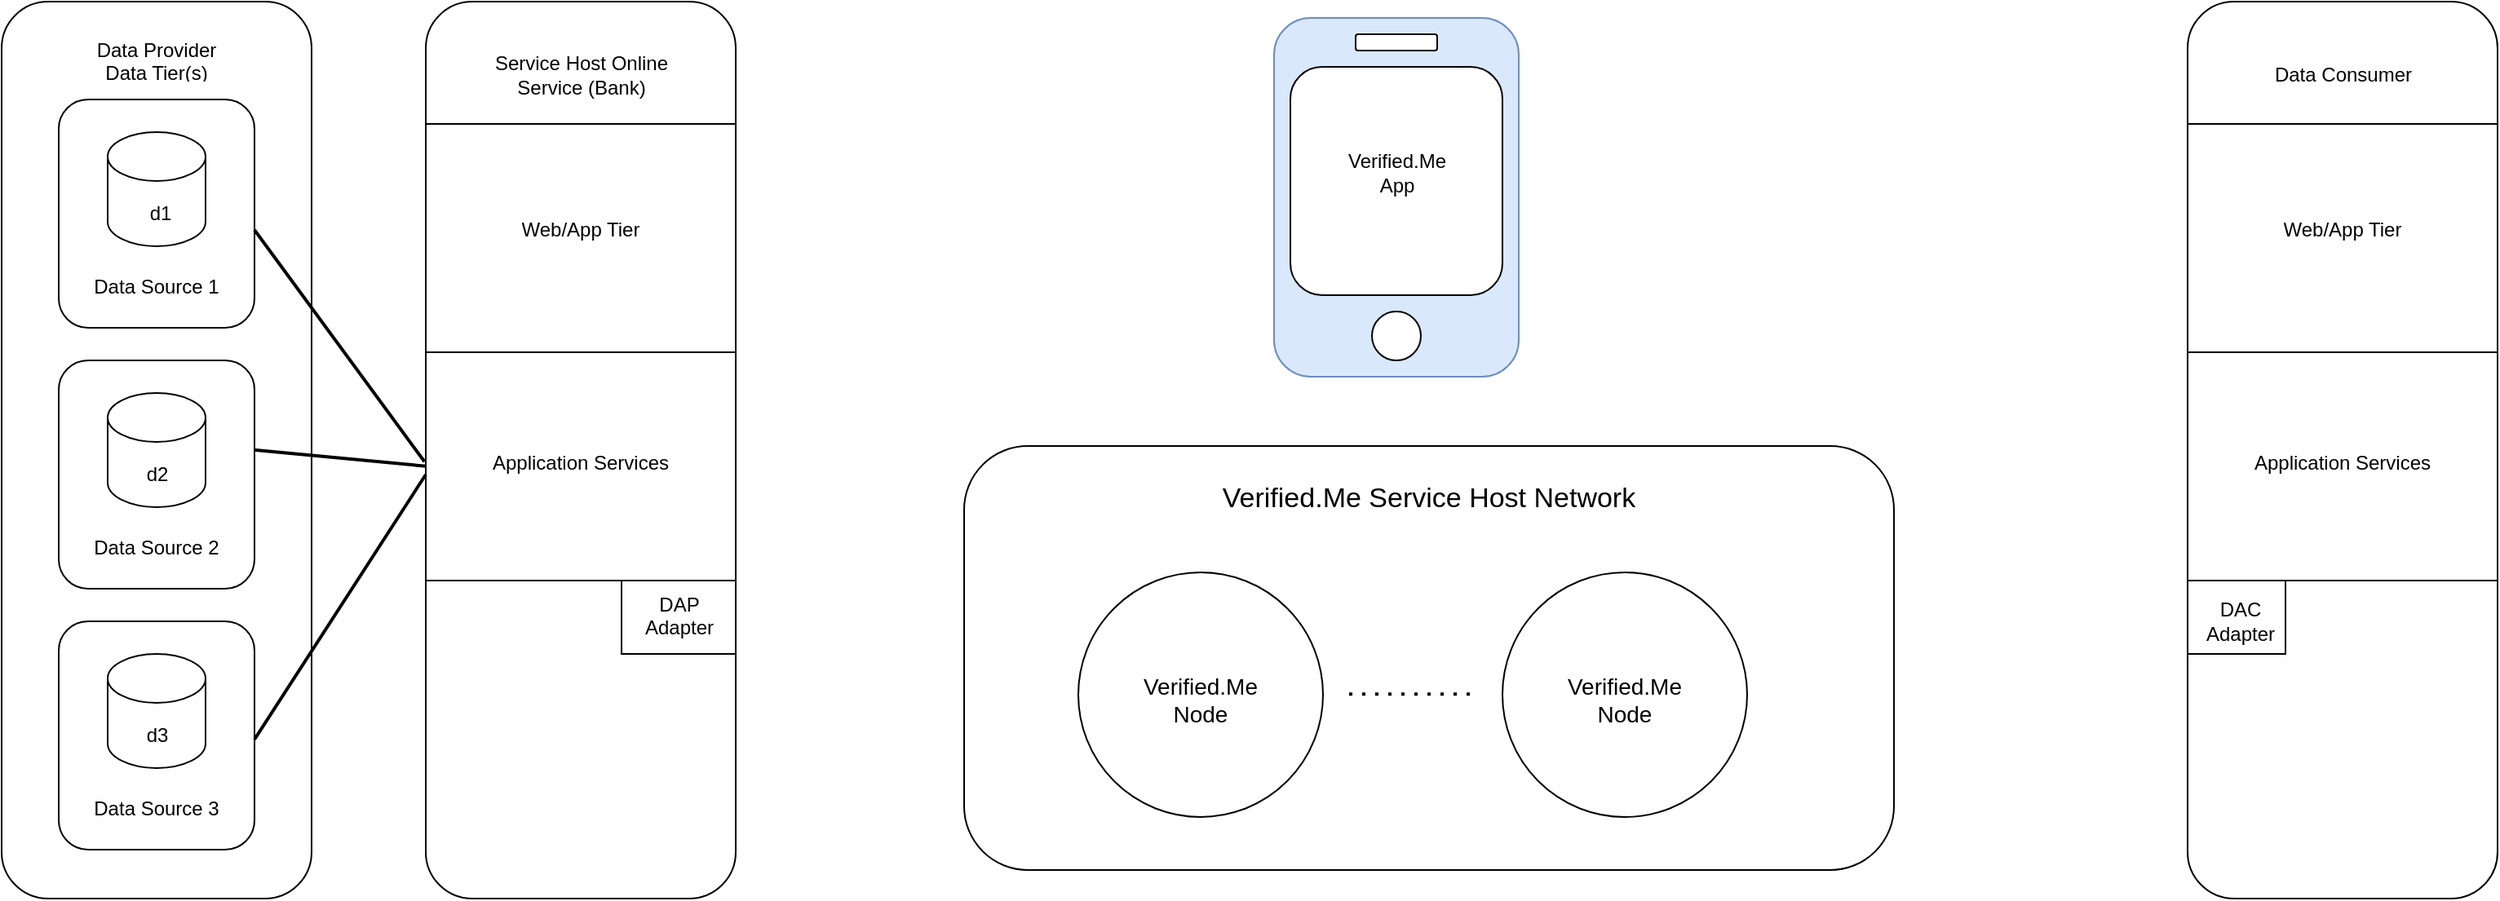 <mxfile version="20.6.2" type="github">
  <diagram id="KSw2pq7QWvrgQZUM4CQr" name="Page-1">
    <mxGraphModel dx="1350" dy="793" grid="1" gridSize="10" guides="1" tooltips="1" connect="1" arrows="1" fold="1" page="1" pageScale="1" pageWidth="850" pageHeight="1100" math="0" shadow="0">
      <root>
        <mxCell id="0" />
        <mxCell id="1" parent="0" />
        <mxCell id="ym_wlVn3fW00bw_4UrsF-1" value="" style="rounded=1;whiteSpace=wrap;html=1;" vertex="1" parent="1">
          <mxGeometry x="40" y="290" width="190" height="550" as="geometry" />
        </mxCell>
        <UserObject label="&lt;div&gt;Data Provider&lt;/div&gt;&lt;div&gt;Data Tier(s)&lt;br&gt;&lt;/div&gt;" placeholders="1" name="Variable" id="ym_wlVn3fW00bw_4UrsF-2">
          <mxCell style="text;html=1;strokeColor=none;fillColor=none;align=center;verticalAlign=middle;whiteSpace=wrap;overflow=hidden;" vertex="1" parent="1">
            <mxGeometry x="95" y="310" width="80" height="30" as="geometry" />
          </mxCell>
        </UserObject>
        <mxCell id="ym_wlVn3fW00bw_4UrsF-7" value="" style="rounded=1;whiteSpace=wrap;html=1;" vertex="1" parent="1">
          <mxGeometry x="75" y="350" width="120" height="140" as="geometry" />
        </mxCell>
        <mxCell id="ym_wlVn3fW00bw_4UrsF-8" value="" style="shape=cylinder3;whiteSpace=wrap;html=1;boundedLbl=1;backgroundOutline=1;size=15;" vertex="1" parent="1">
          <mxGeometry x="105" y="370" width="60" height="70" as="geometry" />
        </mxCell>
        <mxCell id="ym_wlVn3fW00bw_4UrsF-9" value="" style="rounded=1;whiteSpace=wrap;html=1;" vertex="1" parent="1">
          <mxGeometry x="75" y="510" width="120" height="140" as="geometry" />
        </mxCell>
        <mxCell id="ym_wlVn3fW00bw_4UrsF-10" value="" style="shape=cylinder3;whiteSpace=wrap;html=1;boundedLbl=1;backgroundOutline=1;size=15;" vertex="1" parent="1">
          <mxGeometry x="105" y="530" width="60" height="70" as="geometry" />
        </mxCell>
        <mxCell id="ym_wlVn3fW00bw_4UrsF-11" value="" style="rounded=1;whiteSpace=wrap;html=1;" vertex="1" parent="1">
          <mxGeometry x="75" y="670" width="120" height="140" as="geometry" />
        </mxCell>
        <mxCell id="ym_wlVn3fW00bw_4UrsF-12" value="" style="shape=cylinder3;whiteSpace=wrap;html=1;boundedLbl=1;backgroundOutline=1;size=15;" vertex="1" parent="1">
          <mxGeometry x="105" y="690" width="60" height="70" as="geometry" />
        </mxCell>
        <UserObject label="Data Source 1" placeholders="1" name="Variable" id="ym_wlVn3fW00bw_4UrsF-13">
          <mxCell style="text;html=1;strokeColor=none;fillColor=none;align=center;verticalAlign=middle;whiteSpace=wrap;overflow=hidden;" vertex="1" parent="1">
            <mxGeometry x="95" y="450" width="80" height="30" as="geometry" />
          </mxCell>
        </UserObject>
        <UserObject label="Data Source 2" placeholders="1" name="Variable" id="ym_wlVn3fW00bw_4UrsF-14">
          <mxCell style="text;html=1;strokeColor=none;fillColor=none;align=center;verticalAlign=middle;whiteSpace=wrap;overflow=hidden;" vertex="1" parent="1">
            <mxGeometry x="95" y="610" width="80" height="30" as="geometry" />
          </mxCell>
        </UserObject>
        <UserObject label="Data Source 3" placeholders="1" name="Variable" id="ym_wlVn3fW00bw_4UrsF-15">
          <mxCell style="text;html=1;strokeColor=none;fillColor=none;align=center;verticalAlign=middle;whiteSpace=wrap;overflow=hidden;" vertex="1" parent="1">
            <mxGeometry x="95" y="770" width="80" height="30" as="geometry" />
          </mxCell>
        </UserObject>
        <UserObject label="d1" placeholders="1" name="Variable" id="ym_wlVn3fW00bw_4UrsF-16">
          <mxCell style="text;html=1;strokeColor=none;fillColor=none;align=center;verticalAlign=middle;whiteSpace=wrap;overflow=hidden;" vertex="1" parent="1">
            <mxGeometry x="105" y="407.5" width="65" height="25" as="geometry" />
          </mxCell>
        </UserObject>
        <UserObject label="d2" placeholders="1" name="Variable" id="ym_wlVn3fW00bw_4UrsF-17">
          <mxCell style="text;html=1;strokeColor=none;fillColor=none;align=center;verticalAlign=middle;whiteSpace=wrap;overflow=hidden;" vertex="1" parent="1">
            <mxGeometry x="102.5" y="567.5" width="65" height="25" as="geometry" />
          </mxCell>
        </UserObject>
        <UserObject label="d3" placeholders="1" name="Variable" id="ym_wlVn3fW00bw_4UrsF-18">
          <mxCell style="text;html=1;strokeColor=none;fillColor=none;align=center;verticalAlign=middle;whiteSpace=wrap;overflow=hidden;" vertex="1" parent="1">
            <mxGeometry x="102.5" y="727.5" width="65" height="25" as="geometry" />
          </mxCell>
        </UserObject>
        <mxCell id="ym_wlVn3fW00bw_4UrsF-20" value="" style="rounded=1;whiteSpace=wrap;html=1;" vertex="1" parent="1">
          <mxGeometry x="300" y="290" width="190" height="550" as="geometry" />
        </mxCell>
        <mxCell id="ym_wlVn3fW00bw_4UrsF-22" value="" style="line;strokeWidth=1;html=1;" vertex="1" parent="1">
          <mxGeometry x="300" y="360" width="190" height="10" as="geometry" />
        </mxCell>
        <mxCell id="ym_wlVn3fW00bw_4UrsF-23" value="" style="line;strokeWidth=1;html=1;" vertex="1" parent="1">
          <mxGeometry x="300" y="500" width="190" height="10" as="geometry" />
        </mxCell>
        <mxCell id="ym_wlVn3fW00bw_4UrsF-24" value="" style="line;strokeWidth=1;html=1;" vertex="1" parent="1">
          <mxGeometry x="300" y="640" width="190" height="10" as="geometry" />
        </mxCell>
        <UserObject label="&lt;div&gt;Service Host Online&lt;/div&gt;Service (Bank)" placeholders="1" name="Variable" id="ym_wlVn3fW00bw_4UrsF-25">
          <mxCell style="text;html=1;strokeColor=none;fillColor=none;align=center;verticalAlign=middle;whiteSpace=wrap;overflow=hidden;" vertex="1" parent="1">
            <mxGeometry x="337.5" y="310" width="115" height="50" as="geometry" />
          </mxCell>
        </UserObject>
        <UserObject label="&lt;div&gt;Web/App Tier&lt;/div&gt;&lt;div&gt;&lt;br&gt;&lt;/div&gt;" placeholders="1" name="Variable" id="ym_wlVn3fW00bw_4UrsF-26">
          <mxCell style="text;html=1;strokeColor=none;fillColor=none;align=center;verticalAlign=middle;whiteSpace=wrap;overflow=hidden;" vertex="1" parent="1">
            <mxGeometry x="355" y="420" width="80" height="30" as="geometry" />
          </mxCell>
        </UserObject>
        <UserObject label="&lt;div&gt;Application Services&lt;/div&gt;&lt;div&gt;&lt;br&gt;&lt;/div&gt;" placeholders="1" name="Variable" id="ym_wlVn3fW00bw_4UrsF-27">
          <mxCell style="text;html=1;strokeColor=none;fillColor=none;align=center;verticalAlign=middle;whiteSpace=wrap;overflow=hidden;" vertex="1" parent="1">
            <mxGeometry x="330" y="562.5" width="130" height="30" as="geometry" />
          </mxCell>
        </UserObject>
        <mxCell id="ym_wlVn3fW00bw_4UrsF-35" value="" style="shape=partialRectangle;whiteSpace=wrap;html=1;bottom=0;right=0;fillColor=none;strokeWidth=1;direction=north;" vertex="1" parent="1">
          <mxGeometry x="420" y="645" width="70" height="45" as="geometry" />
        </mxCell>
        <UserObject label="DAP&lt;br&gt;&lt;div&gt;Adapter&lt;/div&gt;&lt;div&gt;&lt;br&gt;&lt;/div&gt;" placeholders="1" name="Variable" id="ym_wlVn3fW00bw_4UrsF-36">
          <mxCell style="text;html=1;strokeColor=none;fillColor=none;align=center;verticalAlign=middle;whiteSpace=wrap;overflow=hidden;" vertex="1" parent="1">
            <mxGeometry x="422.5" y="650" width="65" height="40" as="geometry" />
          </mxCell>
        </UserObject>
        <mxCell id="ym_wlVn3fW00bw_4UrsF-37" value="" style="endArrow=none;html=1;rounded=0;entryX=0.002;entryY=0.518;entryDx=0;entryDy=0;entryPerimeter=0;exitX=0.996;exitY=0.392;exitDx=0;exitDy=0;exitPerimeter=0;strokeWidth=2;" edge="1" parent="1" source="ym_wlVn3fW00bw_4UrsF-9" target="ym_wlVn3fW00bw_4UrsF-20">
          <mxGeometry width="50" height="50" relative="1" as="geometry">
            <mxPoint x="190" y="560" as="sourcePoint" />
            <mxPoint x="240" y="510" as="targetPoint" />
          </mxGeometry>
        </mxCell>
        <mxCell id="ym_wlVn3fW00bw_4UrsF-39" value="" style="endArrow=none;html=1;rounded=0;strokeWidth=2;entryX=-0.004;entryY=0.513;entryDx=0;entryDy=0;entryPerimeter=0;" edge="1" parent="1" target="ym_wlVn3fW00bw_4UrsF-20">
          <mxGeometry width="50" height="50" relative="1" as="geometry">
            <mxPoint x="195" y="430" as="sourcePoint" />
            <mxPoint x="245" y="380" as="targetPoint" />
          </mxGeometry>
        </mxCell>
        <mxCell id="ym_wlVn3fW00bw_4UrsF-40" value="" style="endArrow=none;html=1;rounded=0;exitX=0.996;exitY=0.392;exitDx=0;exitDy=0;exitPerimeter=0;strokeWidth=2;" edge="1" parent="1">
          <mxGeometry width="50" height="50" relative="1" as="geometry">
            <mxPoint x="195.0" y="742.48" as="sourcePoint" />
            <mxPoint x="300" y="580" as="targetPoint" />
          </mxGeometry>
        </mxCell>
        <mxCell id="ym_wlVn3fW00bw_4UrsF-42" value="" style="rounded=1;whiteSpace=wrap;html=1;strokeWidth=1;" vertex="1" parent="1">
          <mxGeometry x="630" y="562.5" width="570" height="260" as="geometry" />
        </mxCell>
        <mxCell id="ym_wlVn3fW00bw_4UrsF-43" value="Verified.Me Service Host Network" style="text;html=1;strokeColor=none;fillColor=none;align=center;verticalAlign=middle;whiteSpace=wrap;rounded=0;strokeWidth=1;fontSize=17;" vertex="1" parent="1">
          <mxGeometry x="645" y="580" width="540" height="30" as="geometry" />
        </mxCell>
        <mxCell id="ym_wlVn3fW00bw_4UrsF-44" value="" style="ellipse;whiteSpace=wrap;html=1;aspect=fixed;strokeWidth=1;fontSize=17;" vertex="1" parent="1">
          <mxGeometry x="700" y="640" width="150" height="150" as="geometry" />
        </mxCell>
        <mxCell id="ym_wlVn3fW00bw_4UrsF-45" value="" style="ellipse;whiteSpace=wrap;html=1;aspect=fixed;strokeWidth=1;fontSize=17;" vertex="1" parent="1">
          <mxGeometry x="960" y="640" width="150" height="150" as="geometry" />
        </mxCell>
        <UserObject label="&lt;div style=&quot;font-size: 14px;&quot;&gt;Verified.Me&lt;/div&gt;&lt;div style=&quot;font-size: 14px;&quot;&gt;Node&lt;br style=&quot;font-size: 14px;&quot;&gt;&lt;/div&gt;" placeholders="1" name="Variable" id="ym_wlVn3fW00bw_4UrsF-46">
          <mxCell style="text;html=1;strokeColor=none;fillColor=none;align=center;verticalAlign=middle;whiteSpace=wrap;overflow=hidden;fontSize=14;" vertex="1" parent="1">
            <mxGeometry x="721.25" y="690" width="107.5" height="55" as="geometry" />
          </mxCell>
        </UserObject>
        <UserObject label="&lt;div style=&quot;font-size: 14px;&quot;&gt;Verified.Me&lt;/div&gt;&lt;div style=&quot;font-size: 14px;&quot;&gt;Node&lt;br style=&quot;font-size: 14px;&quot;&gt;&lt;/div&gt;" placeholders="1" name="Variable" id="ym_wlVn3fW00bw_4UrsF-49">
          <mxCell style="text;html=1;strokeColor=none;fillColor=none;align=center;verticalAlign=middle;whiteSpace=wrap;overflow=hidden;fontSize=14;" vertex="1" parent="1">
            <mxGeometry x="981.25" y="690" width="107.5" height="55" as="geometry" />
          </mxCell>
        </UserObject>
        <mxCell id="ym_wlVn3fW00bw_4UrsF-54" value="" style="endArrow=none;dashed=1;html=1;dashPattern=1 3;strokeWidth=2;rounded=0;fontSize=14;" edge="1" parent="1">
          <mxGeometry width="50" height="50" relative="1" as="geometry">
            <mxPoint x="940" y="714.66" as="sourcePoint" />
            <mxPoint x="860" y="714.66" as="targetPoint" />
          </mxGeometry>
        </mxCell>
        <mxCell id="ym_wlVn3fW00bw_4UrsF-55" value="" style="rounded=1;whiteSpace=wrap;html=1;" vertex="1" parent="1">
          <mxGeometry x="1380" y="290" width="190" height="550" as="geometry" />
        </mxCell>
        <mxCell id="ym_wlVn3fW00bw_4UrsF-56" value="" style="line;strokeWidth=1;html=1;" vertex="1" parent="1">
          <mxGeometry x="1380" y="360" width="190" height="10" as="geometry" />
        </mxCell>
        <mxCell id="ym_wlVn3fW00bw_4UrsF-57" value="" style="line;strokeWidth=1;html=1;" vertex="1" parent="1">
          <mxGeometry x="1380" y="500" width="190" height="10" as="geometry" />
        </mxCell>
        <mxCell id="ym_wlVn3fW00bw_4UrsF-58" value="" style="line;strokeWidth=1;html=1;" vertex="1" parent="1">
          <mxGeometry x="1380" y="640" width="190" height="10" as="geometry" />
        </mxCell>
        <UserObject label="Data Consumer" placeholders="1" name="Variable" id="ym_wlVn3fW00bw_4UrsF-59">
          <mxCell style="text;html=1;strokeColor=none;fillColor=none;align=center;verticalAlign=middle;whiteSpace=wrap;overflow=hidden;" vertex="1" parent="1">
            <mxGeometry x="1417.5" y="310" width="115" height="50" as="geometry" />
          </mxCell>
        </UserObject>
        <UserObject label="&lt;div&gt;Web/App Tier&lt;/div&gt;&lt;div&gt;&lt;br&gt;&lt;/div&gt;" placeholders="1" name="Variable" id="ym_wlVn3fW00bw_4UrsF-60">
          <mxCell style="text;html=1;strokeColor=none;fillColor=none;align=center;verticalAlign=middle;whiteSpace=wrap;overflow=hidden;" vertex="1" parent="1">
            <mxGeometry x="1435" y="420" width="80" height="30" as="geometry" />
          </mxCell>
        </UserObject>
        <UserObject label="&lt;div&gt;Application Services&lt;/div&gt;&lt;div&gt;&lt;br&gt;&lt;/div&gt;" placeholders="1" name="Variable" id="ym_wlVn3fW00bw_4UrsF-61">
          <mxCell style="text;html=1;strokeColor=none;fillColor=none;align=center;verticalAlign=middle;whiteSpace=wrap;overflow=hidden;" vertex="1" parent="1">
            <mxGeometry x="1410" y="562.5" width="130" height="30" as="geometry" />
          </mxCell>
        </UserObject>
        <mxCell id="ym_wlVn3fW00bw_4UrsF-65" value="" style="shape=partialRectangle;whiteSpace=wrap;html=1;bottom=0;right=0;fillColor=none;strokeWidth=1;direction=west;" vertex="1" parent="1">
          <mxGeometry x="1380" y="645" width="60" height="45" as="geometry" />
        </mxCell>
        <UserObject label="&lt;div&gt;DAC&lt;/div&gt;&lt;div&gt;Adapter&lt;/div&gt;" placeholders="1" name="Variable" id="ym_wlVn3fW00bw_4UrsF-66">
          <mxCell style="text;html=1;strokeColor=none;fillColor=none;align=center;verticalAlign=middle;whiteSpace=wrap;overflow=hidden;" vertex="1" parent="1">
            <mxGeometry x="1380" y="650" width="65" height="40" as="geometry" />
          </mxCell>
        </UserObject>
        <mxCell id="ym_wlVn3fW00bw_4UrsF-68" value="" style="rounded=1;whiteSpace=wrap;html=1;strokeWidth=1;fontSize=14;fillColor=#dae8fc;strokeColor=#6c8ebf;" vertex="1" parent="1">
          <mxGeometry x="820" y="300" width="150" height="220" as="geometry" />
        </mxCell>
        <mxCell id="ym_wlVn3fW00bw_4UrsF-70" value="" style="ellipse;whiteSpace=wrap;html=1;aspect=fixed;strokeWidth=1;fontSize=14;" vertex="1" parent="1">
          <mxGeometry x="880" y="480" width="30" height="30" as="geometry" />
        </mxCell>
        <mxCell id="ym_wlVn3fW00bw_4UrsF-71" value="" style="rounded=1;whiteSpace=wrap;html=1;strokeWidth=1;fontSize=14;" vertex="1" parent="1">
          <mxGeometry x="870" y="310" width="50" height="10" as="geometry" />
        </mxCell>
        <mxCell id="ym_wlVn3fW00bw_4UrsF-72" value="" style="rounded=1;whiteSpace=wrap;html=1;strokeWidth=1;fontSize=14;" vertex="1" parent="1">
          <mxGeometry x="830" y="330" width="130" height="140" as="geometry" />
        </mxCell>
        <UserObject label="&lt;div&gt;Verified.Me&lt;/div&gt;&lt;div&gt;App&lt;br&gt;&lt;/div&gt;" placeholders="1" name="Variable" id="ym_wlVn3fW00bw_4UrsF-73">
          <mxCell style="text;html=1;strokeColor=none;fillColor=none;align=center;verticalAlign=middle;whiteSpace=wrap;overflow=hidden;" vertex="1" parent="1">
            <mxGeometry x="837.5" y="370" width="115" height="50" as="geometry" />
          </mxCell>
        </UserObject>
      </root>
    </mxGraphModel>
  </diagram>
</mxfile>
